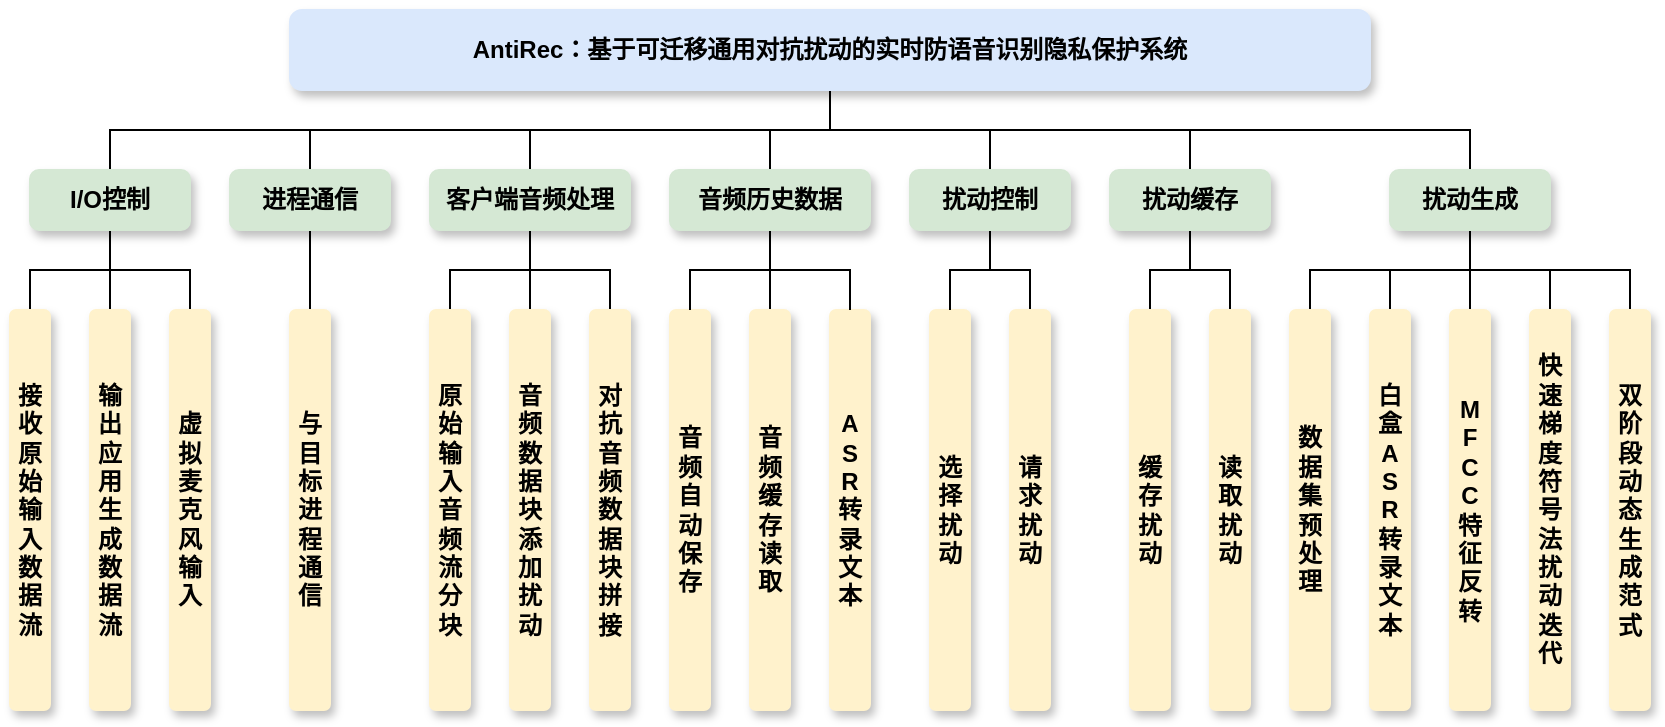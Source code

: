 <mxfile version="24.4.13" type="github">
  <diagram name="第 1 页" id="D58LVChcGPOmBAcGYWiP">
    <mxGraphModel dx="1221" dy="759" grid="0" gridSize="10" guides="1" tooltips="1" connect="1" arrows="1" fold="1" page="0" pageScale="1" pageWidth="827" pageHeight="1169" math="0" shadow="0">
      <root>
        <mxCell id="0" />
        <mxCell id="1" parent="0" />
        <mxCell id="4mN1JtAhCgiJvt9K-lOM-58" style="edgeStyle=orthogonalEdgeStyle;rounded=0;orthogonalLoop=1;jettySize=auto;html=1;exitX=0.5;exitY=1;exitDx=0;exitDy=0;entryX=0.5;entryY=0;entryDx=0;entryDy=0;endArrow=none;endFill=0;" parent="1" source="4mN1JtAhCgiJvt9K-lOM-1" target="4mN1JtAhCgiJvt9K-lOM-2" edge="1">
          <mxGeometry relative="1" as="geometry" />
        </mxCell>
        <mxCell id="4mN1JtAhCgiJvt9K-lOM-59" style="edgeStyle=orthogonalEdgeStyle;rounded=0;orthogonalLoop=1;jettySize=auto;html=1;exitX=0.5;exitY=1;exitDx=0;exitDy=0;entryX=0.5;entryY=0;entryDx=0;entryDy=0;endArrow=none;endFill=0;" parent="1" source="4mN1JtAhCgiJvt9K-lOM-1" target="4mN1JtAhCgiJvt9K-lOM-3" edge="1">
          <mxGeometry relative="1" as="geometry" />
        </mxCell>
        <mxCell id="4mN1JtAhCgiJvt9K-lOM-60" style="edgeStyle=orthogonalEdgeStyle;rounded=0;orthogonalLoop=1;jettySize=auto;html=1;exitX=0.5;exitY=1;exitDx=0;exitDy=0;entryX=0.5;entryY=0;entryDx=0;entryDy=0;endArrow=none;endFill=0;" parent="1" source="4mN1JtAhCgiJvt9K-lOM-1" target="4mN1JtAhCgiJvt9K-lOM-27" edge="1">
          <mxGeometry relative="1" as="geometry" />
        </mxCell>
        <mxCell id="4mN1JtAhCgiJvt9K-lOM-61" style="edgeStyle=orthogonalEdgeStyle;rounded=0;orthogonalLoop=1;jettySize=auto;html=1;exitX=0.5;exitY=1;exitDx=0;exitDy=0;entryX=0.5;entryY=0;entryDx=0;entryDy=0;endArrow=none;endFill=0;" parent="1" source="4mN1JtAhCgiJvt9K-lOM-1" target="4mN1JtAhCgiJvt9K-lOM-35" edge="1">
          <mxGeometry relative="1" as="geometry" />
        </mxCell>
        <mxCell id="4mN1JtAhCgiJvt9K-lOM-62" style="edgeStyle=orthogonalEdgeStyle;rounded=0;orthogonalLoop=1;jettySize=auto;html=1;exitX=0.5;exitY=1;exitDx=0;exitDy=0;entryX=0.5;entryY=0;entryDx=0;entryDy=0;endArrow=none;endFill=0;" parent="1" source="4mN1JtAhCgiJvt9K-lOM-1" target="4mN1JtAhCgiJvt9K-lOM-39" edge="1">
          <mxGeometry relative="1" as="geometry" />
        </mxCell>
        <mxCell id="4mN1JtAhCgiJvt9K-lOM-63" style="edgeStyle=orthogonalEdgeStyle;rounded=0;orthogonalLoop=1;jettySize=auto;html=1;exitX=0.5;exitY=1;exitDx=0;exitDy=0;entryX=0.5;entryY=0;entryDx=0;entryDy=0;endArrow=none;endFill=0;" parent="1" source="4mN1JtAhCgiJvt9K-lOM-1" target="4mN1JtAhCgiJvt9K-lOM-46" edge="1">
          <mxGeometry relative="1" as="geometry" />
        </mxCell>
        <mxCell id="4mN1JtAhCgiJvt9K-lOM-71" style="edgeStyle=orthogonalEdgeStyle;rounded=0;orthogonalLoop=1;jettySize=auto;html=1;exitX=0.5;exitY=1;exitDx=0;exitDy=0;endArrow=none;endFill=0;" parent="1" source="4mN1JtAhCgiJvt9K-lOM-1" target="4mN1JtAhCgiJvt9K-lOM-69" edge="1">
          <mxGeometry relative="1" as="geometry" />
        </mxCell>
        <mxCell id="4mN1JtAhCgiJvt9K-lOM-1" value="AntiRec：基于可迁移通用对抗扰动的实时防语音识别隐私保护系统" style="rounded=1;whiteSpace=wrap;html=1;fillColor=#DAE8FC;strokeColor=#DAE8FC;shadow=1;fontStyle=1" parent="1" vertex="1">
          <mxGeometry x="180" y="80" width="540" height="40" as="geometry" />
        </mxCell>
        <mxCell id="4mN1JtAhCgiJvt9K-lOM-10" style="edgeStyle=orthogonalEdgeStyle;rounded=0;orthogonalLoop=1;jettySize=auto;html=1;exitX=0.5;exitY=1;exitDx=0;exitDy=0;entryX=0.5;entryY=0;entryDx=0;entryDy=0;endArrow=none;endFill=0;" parent="1" source="4mN1JtAhCgiJvt9K-lOM-2" target="4mN1JtAhCgiJvt9K-lOM-9" edge="1">
          <mxGeometry relative="1" as="geometry" />
        </mxCell>
        <mxCell id="4mN1JtAhCgiJvt9K-lOM-11" style="edgeStyle=orthogonalEdgeStyle;rounded=0;orthogonalLoop=1;jettySize=auto;html=1;exitX=0.5;exitY=1;exitDx=0;exitDy=0;entryX=0.5;entryY=0;entryDx=0;entryDy=0;endArrow=none;endFill=0;" parent="1" source="4mN1JtAhCgiJvt9K-lOM-2" target="4mN1JtAhCgiJvt9K-lOM-6" edge="1">
          <mxGeometry relative="1" as="geometry" />
        </mxCell>
        <mxCell id="4mN1JtAhCgiJvt9K-lOM-12" style="edgeStyle=orthogonalEdgeStyle;rounded=0;orthogonalLoop=1;jettySize=auto;html=1;exitX=0.5;exitY=1;exitDx=0;exitDy=0;entryX=0.5;entryY=0;entryDx=0;entryDy=0;endArrow=none;endFill=0;" parent="1" source="4mN1JtAhCgiJvt9K-lOM-2" target="4mN1JtAhCgiJvt9K-lOM-7" edge="1">
          <mxGeometry relative="1" as="geometry" />
        </mxCell>
        <mxCell id="4mN1JtAhCgiJvt9K-lOM-2" value="I/O控制" style="rounded=1;whiteSpace=wrap;html=1;fillColor=#D5E8D4;strokeColor=#D5E8D4;fontStyle=1;shadow=1;" parent="1" vertex="1">
          <mxGeometry x="50" y="160" width="80" height="30" as="geometry" />
        </mxCell>
        <mxCell id="4mN1JtAhCgiJvt9K-lOM-33" style="edgeStyle=orthogonalEdgeStyle;rounded=0;orthogonalLoop=1;jettySize=auto;html=1;exitX=0.5;exitY=1;exitDx=0;exitDy=0;entryX=0.5;entryY=0;entryDx=0;entryDy=0;endArrow=none;endFill=0;" parent="1" source="4mN1JtAhCgiJvt9K-lOM-3" target="4mN1JtAhCgiJvt9K-lOM-13" edge="1">
          <mxGeometry relative="1" as="geometry" />
        </mxCell>
        <mxCell id="4mN1JtAhCgiJvt9K-lOM-3" value="进程通信" style="rounded=1;whiteSpace=wrap;html=1;fillColor=#D5E8D4;strokeColor=#D5E8D4;fontStyle=1;shadow=1;" parent="1" vertex="1">
          <mxGeometry x="150" y="160" width="80" height="30" as="geometry" />
        </mxCell>
        <mxCell id="4mN1JtAhCgiJvt9K-lOM-6" value="接收原始输入数据流" style="rounded=1;whiteSpace=wrap;html=1;fillColor=#FFF2CC;strokeColor=#FFF2CC;fontStyle=1;shadow=1;" parent="1" vertex="1">
          <mxGeometry x="40" y="230" width="20" height="200" as="geometry" />
        </mxCell>
        <mxCell id="4mN1JtAhCgiJvt9K-lOM-7" value="虚拟麦克风输入" style="rounded=1;whiteSpace=wrap;html=1;fillColor=#FFF2CC;strokeColor=#FFF2CC;fontStyle=1;shadow=1;" parent="1" vertex="1">
          <mxGeometry x="120" y="230" width="20" height="200" as="geometry" />
        </mxCell>
        <mxCell id="4mN1JtAhCgiJvt9K-lOM-9" value="输出应用生成数据流" style="rounded=1;whiteSpace=wrap;html=1;fillColor=#FFF2CC;strokeColor=#FFF2CC;fontStyle=1;shadow=1;" parent="1" vertex="1">
          <mxGeometry x="80" y="230" width="20" height="200" as="geometry" />
        </mxCell>
        <mxCell id="4mN1JtAhCgiJvt9K-lOM-13" value="与目标进程通信" style="rounded=1;whiteSpace=wrap;html=1;fillColor=#FFF2CC;strokeColor=#FFF2CC;fontStyle=1;shadow=1;" parent="1" vertex="1">
          <mxGeometry x="180" y="230" width="20" height="200" as="geometry" />
        </mxCell>
        <mxCell id="4mN1JtAhCgiJvt9K-lOM-24" style="edgeStyle=orthogonalEdgeStyle;rounded=0;orthogonalLoop=1;jettySize=auto;html=1;exitX=0.5;exitY=1;exitDx=0;exitDy=0;entryX=0.5;entryY=0;entryDx=0;entryDy=0;endArrow=none;endFill=0;" parent="1" source="4mN1JtAhCgiJvt9K-lOM-27" target="4mN1JtAhCgiJvt9K-lOM-30" edge="1">
          <mxGeometry relative="1" as="geometry" />
        </mxCell>
        <mxCell id="4mN1JtAhCgiJvt9K-lOM-25" style="edgeStyle=orthogonalEdgeStyle;rounded=0;orthogonalLoop=1;jettySize=auto;html=1;exitX=0.5;exitY=1;exitDx=0;exitDy=0;entryX=0.5;entryY=0;entryDx=0;entryDy=0;endArrow=none;endFill=0;" parent="1" source="4mN1JtAhCgiJvt9K-lOM-27" target="4mN1JtAhCgiJvt9K-lOM-28" edge="1">
          <mxGeometry relative="1" as="geometry" />
        </mxCell>
        <mxCell id="4mN1JtAhCgiJvt9K-lOM-26" style="edgeStyle=orthogonalEdgeStyle;rounded=0;orthogonalLoop=1;jettySize=auto;html=1;exitX=0.5;exitY=1;exitDx=0;exitDy=0;entryX=0.5;entryY=0;entryDx=0;entryDy=0;endArrow=none;endFill=0;" parent="1" source="4mN1JtAhCgiJvt9K-lOM-27" target="4mN1JtAhCgiJvt9K-lOM-29" edge="1">
          <mxGeometry relative="1" as="geometry" />
        </mxCell>
        <mxCell id="4mN1JtAhCgiJvt9K-lOM-27" value="客户端音频处理" style="rounded=1;whiteSpace=wrap;html=1;fillColor=#D5E8D4;strokeColor=#D5E8D4;fontStyle=1;shadow=1;" parent="1" vertex="1">
          <mxGeometry x="250" y="160" width="100" height="30" as="geometry" />
        </mxCell>
        <mxCell id="4mN1JtAhCgiJvt9K-lOM-28" value="原始输入音频流分块" style="rounded=1;whiteSpace=wrap;html=1;fillColor=#FFF2CC;strokeColor=#FFF2CC;fontStyle=1;shadow=1;" parent="1" vertex="1">
          <mxGeometry x="250" y="230" width="20" height="200" as="geometry" />
        </mxCell>
        <mxCell id="4mN1JtAhCgiJvt9K-lOM-29" value="对抗音频数据块拼接" style="rounded=1;whiteSpace=wrap;html=1;fillColor=#FFF2CC;strokeColor=#FFF2CC;fontStyle=1;shadow=1;" parent="1" vertex="1">
          <mxGeometry x="330" y="230" width="20" height="200" as="geometry" />
        </mxCell>
        <mxCell id="4mN1JtAhCgiJvt9K-lOM-30" value="音频数据块添加扰动" style="rounded=1;whiteSpace=wrap;html=1;fillColor=#FFF2CC;strokeColor=#FFF2CC;fontStyle=1;shadow=1;" parent="1" vertex="1">
          <mxGeometry x="290" y="230" width="20" height="200" as="geometry" />
        </mxCell>
        <mxCell id="4mN1JtAhCgiJvt9K-lOM-34" value="选择扰动" style="rounded=1;whiteSpace=wrap;html=1;fillColor=#FFF2CC;strokeColor=#FFF2CC;fontStyle=1;shadow=1;" parent="1" vertex="1">
          <mxGeometry x="500" y="230" width="20" height="200" as="geometry" />
        </mxCell>
        <mxCell id="4mN1JtAhCgiJvt9K-lOM-37" style="edgeStyle=orthogonalEdgeStyle;rounded=0;orthogonalLoop=1;jettySize=auto;html=1;exitX=0.5;exitY=1;exitDx=0;exitDy=0;entryX=0.5;entryY=0;entryDx=0;entryDy=0;endArrow=none;endFill=0;" parent="1" source="4mN1JtAhCgiJvt9K-lOM-35" target="4mN1JtAhCgiJvt9K-lOM-34" edge="1">
          <mxGeometry relative="1" as="geometry" />
        </mxCell>
        <mxCell id="4mN1JtAhCgiJvt9K-lOM-43" style="edgeStyle=orthogonalEdgeStyle;rounded=0;orthogonalLoop=1;jettySize=auto;html=1;exitX=0.5;exitY=1;exitDx=0;exitDy=0;entryX=0.5;entryY=0;entryDx=0;entryDy=0;endArrow=none;endFill=0;" parent="1" source="4mN1JtAhCgiJvt9K-lOM-35" target="4mN1JtAhCgiJvt9K-lOM-42" edge="1">
          <mxGeometry relative="1" as="geometry" />
        </mxCell>
        <mxCell id="4mN1JtAhCgiJvt9K-lOM-35" value="扰动控制" style="rounded=1;whiteSpace=wrap;html=1;fillColor=#D5E8D4;strokeColor=#D5E8D4;fontStyle=1;shadow=1;" parent="1" vertex="1">
          <mxGeometry x="490" y="160" width="80" height="30" as="geometry" />
        </mxCell>
        <mxCell id="4mN1JtAhCgiJvt9K-lOM-44" style="edgeStyle=orthogonalEdgeStyle;rounded=0;orthogonalLoop=1;jettySize=auto;html=1;exitX=0.5;exitY=1;exitDx=0;exitDy=0;entryX=0.5;entryY=0;entryDx=0;entryDy=0;endArrow=none;endFill=0;" parent="1" source="4mN1JtAhCgiJvt9K-lOM-39" target="4mN1JtAhCgiJvt9K-lOM-40" edge="1">
          <mxGeometry relative="1" as="geometry" />
        </mxCell>
        <mxCell id="4mN1JtAhCgiJvt9K-lOM-45" style="edgeStyle=orthogonalEdgeStyle;rounded=0;orthogonalLoop=1;jettySize=auto;html=1;exitX=0.5;exitY=1;exitDx=0;exitDy=0;entryX=0.5;entryY=0;entryDx=0;entryDy=0;endArrow=none;endFill=0;" parent="1" source="4mN1JtAhCgiJvt9K-lOM-39" target="4mN1JtAhCgiJvt9K-lOM-41" edge="1">
          <mxGeometry relative="1" as="geometry" />
        </mxCell>
        <mxCell id="4mN1JtAhCgiJvt9K-lOM-39" value="扰动缓存" style="rounded=1;whiteSpace=wrap;html=1;fillColor=#D5E8D4;strokeColor=#D5E8D4;fontStyle=1;shadow=1;" parent="1" vertex="1">
          <mxGeometry x="590" y="160" width="80" height="30" as="geometry" />
        </mxCell>
        <mxCell id="4mN1JtAhCgiJvt9K-lOM-40" value="缓存扰动" style="rounded=1;whiteSpace=wrap;html=1;fillColor=#FFF2CC;strokeColor=#FFF2CC;fontStyle=1;shadow=1;" parent="1" vertex="1">
          <mxGeometry x="600" y="230" width="20" height="200" as="geometry" />
        </mxCell>
        <mxCell id="4mN1JtAhCgiJvt9K-lOM-41" value="读取扰动" style="rounded=1;whiteSpace=wrap;html=1;fillColor=#FFF2CC;strokeColor=#FFF2CC;fontStyle=1;shadow=1;" parent="1" vertex="1">
          <mxGeometry x="640" y="230" width="20" height="200" as="geometry" />
        </mxCell>
        <mxCell id="4mN1JtAhCgiJvt9K-lOM-42" value="请求扰动" style="rounded=1;whiteSpace=wrap;html=1;fillColor=#FFF2CC;strokeColor=#FFF2CC;fontStyle=1;shadow=1;" parent="1" vertex="1">
          <mxGeometry x="540" y="230" width="20" height="200" as="geometry" />
        </mxCell>
        <mxCell id="4mN1JtAhCgiJvt9K-lOM-52" style="edgeStyle=orthogonalEdgeStyle;rounded=0;orthogonalLoop=1;jettySize=auto;html=1;exitX=0.5;exitY=1;exitDx=0;exitDy=0;entryX=0.5;entryY=0;entryDx=0;entryDy=0;endArrow=none;endFill=0;" parent="1" source="4mN1JtAhCgiJvt9K-lOM-46" target="4mN1JtAhCgiJvt9K-lOM-47" edge="1">
          <mxGeometry relative="1" as="geometry" />
        </mxCell>
        <mxCell id="4mN1JtAhCgiJvt9K-lOM-53" style="edgeStyle=orthogonalEdgeStyle;rounded=0;orthogonalLoop=1;jettySize=auto;html=1;exitX=0.5;exitY=1;exitDx=0;exitDy=0;entryX=0.5;entryY=0;entryDx=0;entryDy=0;endArrow=none;endFill=0;" parent="1" source="4mN1JtAhCgiJvt9K-lOM-46" target="4mN1JtAhCgiJvt9K-lOM-50" edge="1">
          <mxGeometry relative="1" as="geometry" />
        </mxCell>
        <mxCell id="4mN1JtAhCgiJvt9K-lOM-54" style="edgeStyle=orthogonalEdgeStyle;rounded=0;orthogonalLoop=1;jettySize=auto;html=1;exitX=0.5;exitY=1;exitDx=0;exitDy=0;entryX=0.5;entryY=0;entryDx=0;entryDy=0;endArrow=none;endFill=0;" parent="1" source="4mN1JtAhCgiJvt9K-lOM-46" target="4mN1JtAhCgiJvt9K-lOM-49" edge="1">
          <mxGeometry relative="1" as="geometry" />
        </mxCell>
        <mxCell id="4mN1JtAhCgiJvt9K-lOM-56" style="edgeStyle=orthogonalEdgeStyle;rounded=0;orthogonalLoop=1;jettySize=auto;html=1;exitX=0.5;exitY=1;exitDx=0;exitDy=0;entryX=0.5;entryY=0;entryDx=0;entryDy=0;endArrow=none;endFill=0;" parent="1" source="4mN1JtAhCgiJvt9K-lOM-46" target="4mN1JtAhCgiJvt9K-lOM-48" edge="1">
          <mxGeometry relative="1" as="geometry" />
        </mxCell>
        <mxCell id="4mN1JtAhCgiJvt9K-lOM-57" style="edgeStyle=orthogonalEdgeStyle;rounded=0;orthogonalLoop=1;jettySize=auto;html=1;exitX=0.5;exitY=1;exitDx=0;exitDy=0;entryX=0.5;entryY=0;entryDx=0;entryDy=0;endArrow=none;endFill=0;" parent="1" source="4mN1JtAhCgiJvt9K-lOM-46" target="4mN1JtAhCgiJvt9K-lOM-51" edge="1">
          <mxGeometry relative="1" as="geometry" />
        </mxCell>
        <mxCell id="4mN1JtAhCgiJvt9K-lOM-46" value="扰动生成" style="rounded=1;whiteSpace=wrap;html=1;fillColor=#D5E8D4;strokeColor=#D5E8D4;fontStyle=1;shadow=1;" parent="1" vertex="1">
          <mxGeometry x="730" y="160" width="80" height="30" as="geometry" />
        </mxCell>
        <mxCell id="4mN1JtAhCgiJvt9K-lOM-47" value="数据集预处理" style="rounded=1;whiteSpace=wrap;html=1;fillColor=#FFF2CC;strokeColor=#FFF2CC;fontStyle=1;shadow=1;" parent="1" vertex="1">
          <mxGeometry x="680" y="230" width="20" height="200" as="geometry" />
        </mxCell>
        <mxCell id="4mN1JtAhCgiJvt9K-lOM-48" value="快速梯度符号法扰动迭代" style="rounded=1;whiteSpace=wrap;html=1;fillColor=#FFF2CC;strokeColor=#FFF2CC;fontStyle=1;shadow=1;" parent="1" vertex="1">
          <mxGeometry x="800" y="230" width="20" height="200" as="geometry" />
        </mxCell>
        <mxCell id="4mN1JtAhCgiJvt9K-lOM-49" value="M&lt;br&gt;F&lt;br&gt;C&lt;br&gt;C特征反转" style="rounded=1;whiteSpace=wrap;html=1;fillColor=#FFF2CC;strokeColor=#FFF2CC;fontStyle=1;shadow=1;" parent="1" vertex="1">
          <mxGeometry x="760" y="230" width="20" height="200" as="geometry" />
        </mxCell>
        <mxCell id="4mN1JtAhCgiJvt9K-lOM-50" value="白盒A&lt;br&gt;S&lt;br&gt;R转录文本" style="rounded=1;whiteSpace=wrap;html=1;fillColor=#FFF2CC;strokeColor=#FFF2CC;fontStyle=1;shadow=1;" parent="1" vertex="1">
          <mxGeometry x="720" y="230" width="20" height="200" as="geometry" />
        </mxCell>
        <mxCell id="4mN1JtAhCgiJvt9K-lOM-51" value="双阶段动态生成范式" style="rounded=1;whiteSpace=wrap;html=1;fillColor=#FFF2CC;strokeColor=#FFF2CC;fontStyle=1;shadow=1;" parent="1" vertex="1">
          <mxGeometry x="840" y="230" width="20" height="200" as="geometry" />
        </mxCell>
        <mxCell id="4mN1JtAhCgiJvt9K-lOM-64" value="A&lt;div&gt;S&lt;/div&gt;&lt;div&gt;R&lt;/div&gt;&lt;div&gt;转录文本&lt;/div&gt;" style="rounded=1;whiteSpace=wrap;html=1;fillColor=#FFF2CC;strokeColor=#FFF2CC;fontStyle=1;shadow=1;" parent="1" vertex="1">
          <mxGeometry x="450" y="230" width="20" height="200" as="geometry" />
        </mxCell>
        <mxCell id="4mN1JtAhCgiJvt9K-lOM-65" value="音频自动保存" style="rounded=1;whiteSpace=wrap;html=1;fillColor=#FFF2CC;strokeColor=#FFF2CC;fontStyle=1;shadow=1;" parent="1" vertex="1">
          <mxGeometry x="370" y="230" width="20" height="200" as="geometry" />
        </mxCell>
        <mxCell id="4mN1JtAhCgiJvt9K-lOM-66" style="edgeStyle=orthogonalEdgeStyle;rounded=0;orthogonalLoop=1;jettySize=auto;html=1;exitX=0.5;exitY=1;exitDx=0;exitDy=0;entryX=0.5;entryY=0;entryDx=0;entryDy=0;endArrow=none;endFill=0;" parent="1" source="4mN1JtAhCgiJvt9K-lOM-69" target="4mN1JtAhCgiJvt9K-lOM-65" edge="1">
          <mxGeometry relative="1" as="geometry" />
        </mxCell>
        <mxCell id="4mN1JtAhCgiJvt9K-lOM-67" style="edgeStyle=orthogonalEdgeStyle;rounded=0;orthogonalLoop=1;jettySize=auto;html=1;exitX=0.5;exitY=1;exitDx=0;exitDy=0;entryX=0.5;entryY=0;entryDx=0;entryDy=0;endArrow=none;endFill=0;" parent="1" source="4mN1JtAhCgiJvt9K-lOM-69" target="4mN1JtAhCgiJvt9K-lOM-64" edge="1">
          <mxGeometry relative="1" as="geometry" />
        </mxCell>
        <mxCell id="4mN1JtAhCgiJvt9K-lOM-68" style="edgeStyle=orthogonalEdgeStyle;rounded=0;orthogonalLoop=1;jettySize=auto;html=1;exitX=0.5;exitY=1;exitDx=0;exitDy=0;entryX=0.5;entryY=0;entryDx=0;entryDy=0;endArrow=none;endFill=0;" parent="1" source="4mN1JtAhCgiJvt9K-lOM-69" target="4mN1JtAhCgiJvt9K-lOM-70" edge="1">
          <mxGeometry relative="1" as="geometry" />
        </mxCell>
        <mxCell id="4mN1JtAhCgiJvt9K-lOM-69" value="音频历史数据" style="rounded=1;whiteSpace=wrap;html=1;fillColor=#D5E8D4;strokeColor=#D5E8D4;fontStyle=1;shadow=1;" parent="1" vertex="1">
          <mxGeometry x="370" y="160" width="100" height="30" as="geometry" />
        </mxCell>
        <mxCell id="4mN1JtAhCgiJvt9K-lOM-70" value="音频缓存读取" style="rounded=1;whiteSpace=wrap;html=1;fillColor=#FFF2CC;strokeColor=#FFF2CC;fontStyle=1;shadow=1;" parent="1" vertex="1">
          <mxGeometry x="410" y="230" width="20" height="200" as="geometry" />
        </mxCell>
      </root>
    </mxGraphModel>
  </diagram>
</mxfile>
